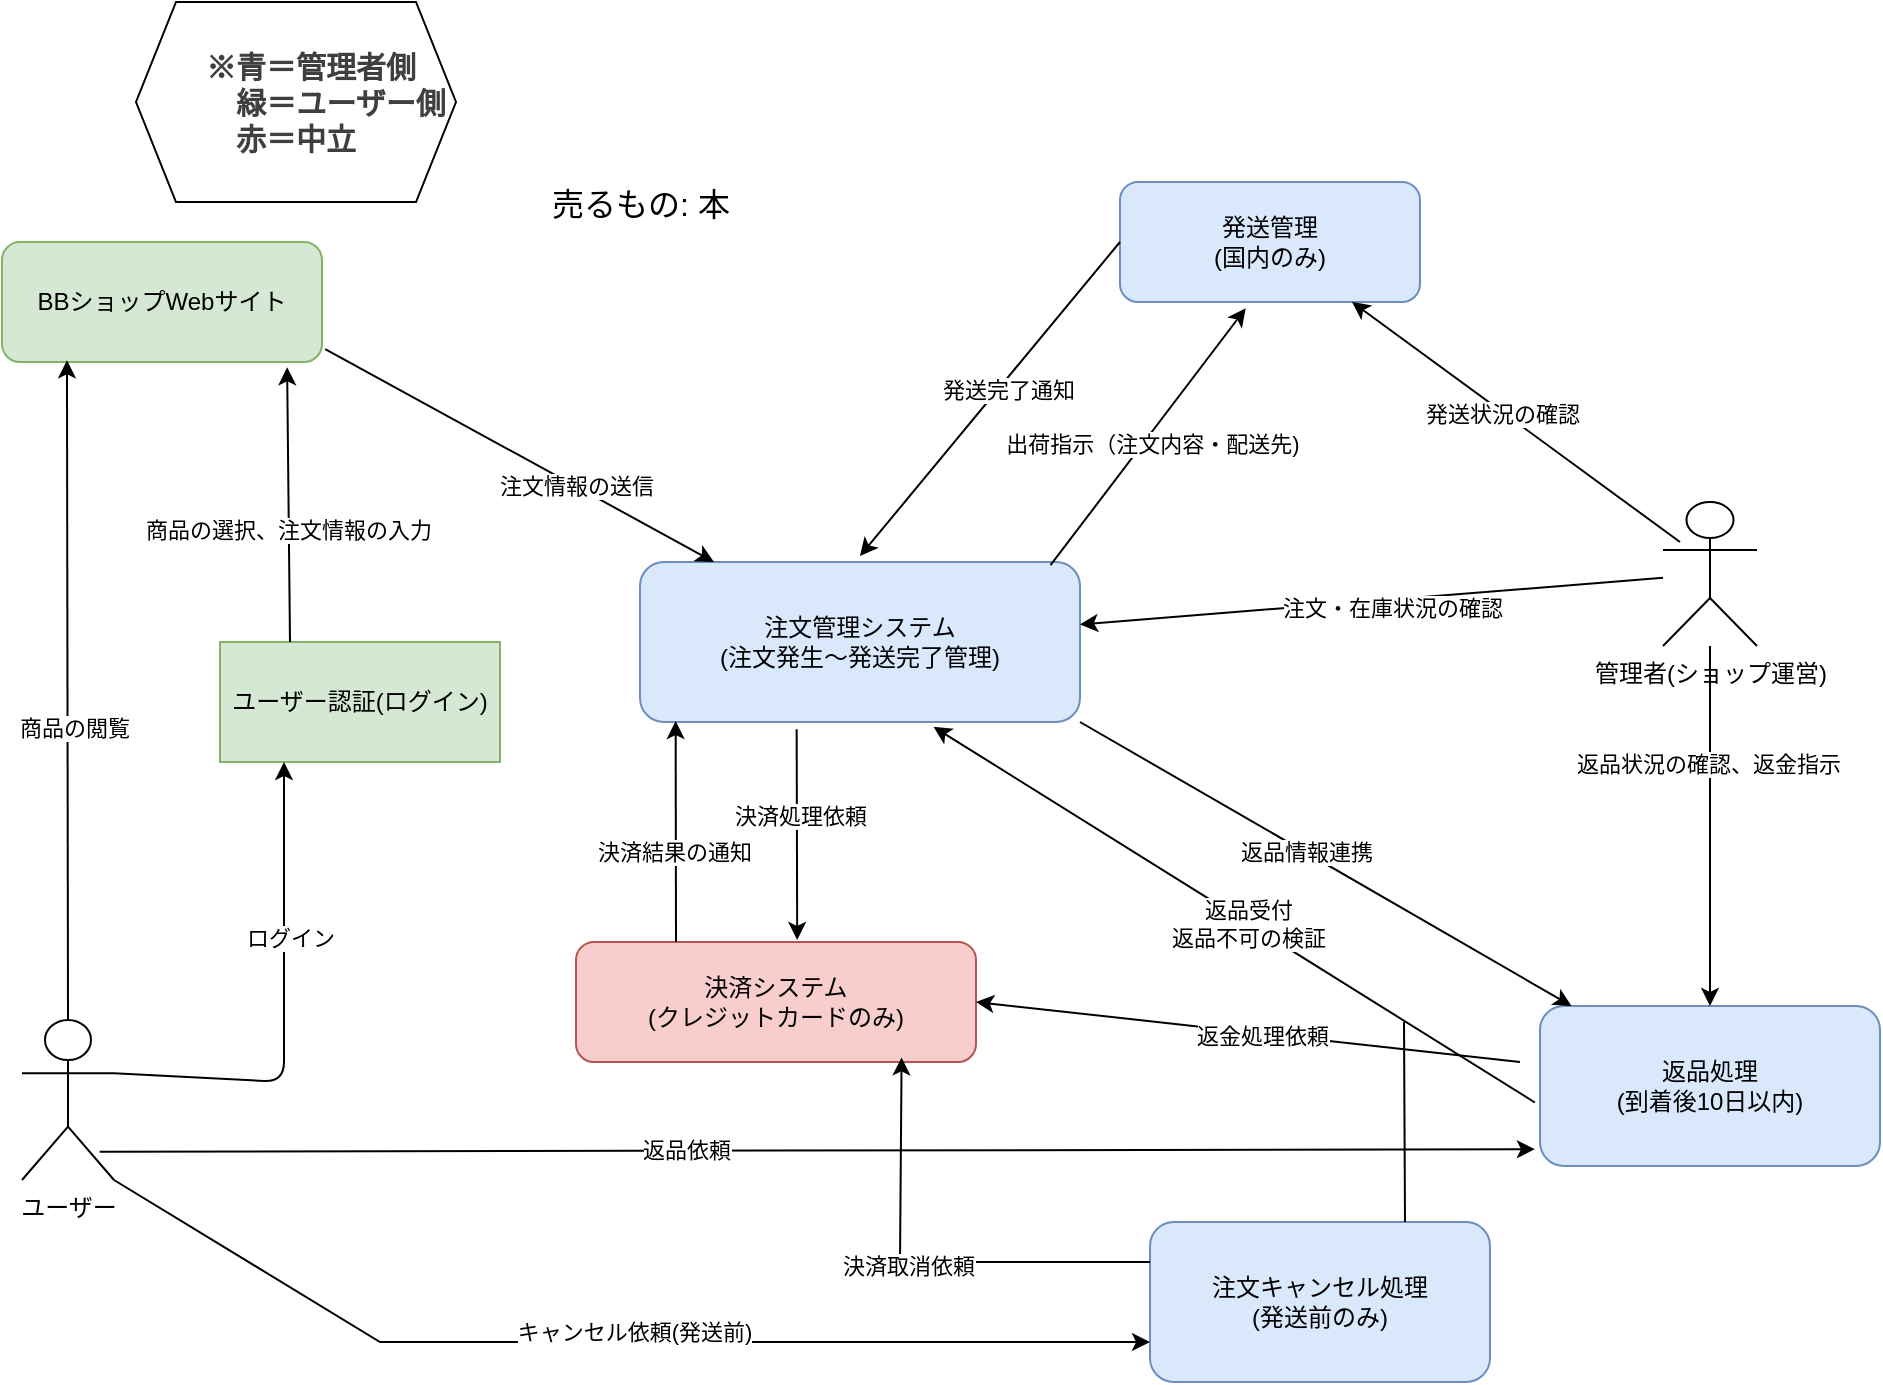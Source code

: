 <mxfile>
    <diagram id="orderSystem" name="BBショップ注文管理システム">
        <mxGraphModel dx="615" dy="584" grid="1" gridSize="10" guides="1" tooltips="1" connect="1" arrows="1" fold="1" page="1" pageScale="1" pageWidth="827" pageHeight="1169" math="0" shadow="0">
            <root>
                <mxCell id="0"/>
                <mxCell id="1" parent="0"/>
                <mxCell id="website" value="BBショップWebサイト" style="shape=rectangle;rounded=1;whiteSpace=wrap;html=1;fillColor=#d5e8d4;strokeColor=#82b366;" parent="1" vertex="1">
                    <mxGeometry x="31" y="140" width="160" height="60" as="geometry"/>
                </mxCell>
                <mxCell id="orderSystemBox" value="注文管理システム&#xa;(注文発生～発送完了管理)" style="shape=rectangle;rounded=1;whiteSpace=wrap;html=1;fillColor=#dae8fc;strokeColor=#6c8ebf;" parent="1" vertex="1">
                    <mxGeometry x="350" y="300" width="220" height="80" as="geometry"/>
                </mxCell>
                <mxCell id="payment" value="決済システム&#xa;(クレジットカードのみ)" style="shape=rectangle;rounded=1;whiteSpace=wrap;html=1;fillColor=#f8cecc;strokeColor=#b85450;" parent="1" vertex="1">
                    <mxGeometry x="318" y="490" width="200" height="60" as="geometry"/>
                </mxCell>
                <mxCell id="shipping" value="発送管理&#xa;(国内のみ)" style="shape=rectangle;rounded=1;whiteSpace=wrap;html=1;fillColor=#dae8fc;strokeColor=#6c8ebf;" parent="1" vertex="1">
                    <mxGeometry x="590" y="110" width="150" height="60" as="geometry"/>
                </mxCell>
                <mxCell id="return" value="返品処理&lt;br&gt;(到着後10日以内)" style="shape=rectangle;rounded=1;whiteSpace=wrap;html=1;fillColor=#dae8fc;strokeColor=#6c8ebf;" parent="1" vertex="1">
                    <mxGeometry x="800" y="522" width="170" height="80" as="geometry"/>
                </mxCell>
                <mxCell id="edge1" style="exitX=0.5;exitY=0;exitDx=0;exitDy=0;exitPerimeter=0;entryX=0.203;entryY=0.986;entryDx=0;entryDy=0;entryPerimeter=0;" parent="1" source="uSMqebVrDV0d1Eh629MW-26" target="website" edge="1">
                    <mxGeometry relative="1" as="geometry">
                        <mxPoint x="214.926" y="545" as="sourcePoint"/>
                    </mxGeometry>
                </mxCell>
                <mxCell id="uSMqebVrDV0d1Eh629MW-1" value="商品の閲覧" style="edgeLabel;html=1;align=center;verticalAlign=middle;resizable=0;points=[];" parent="edge1" vertex="1" connectable="0">
                    <mxGeometry x="-0.116" y="-3" relative="1" as="geometry">
                        <mxPoint as="offset"/>
                    </mxGeometry>
                </mxCell>
                <mxCell id="edge2" style="exitX=1.01;exitY=0.892;exitDx=0;exitDy=0;exitPerimeter=0;" parent="1" source="website" target="orderSystemBox" edge="1">
                    <mxGeometry relative="1" as="geometry"/>
                </mxCell>
                <mxCell id="uSMqebVrDV0d1Eh629MW-2" value="注文情報の送信" style="edgeLabel;html=1;align=center;verticalAlign=middle;resizable=0;points=[];" parent="edge2" vertex="1" connectable="0">
                    <mxGeometry x="0.289" relative="1" as="geometry">
                        <mxPoint as="offset"/>
                    </mxGeometry>
                </mxCell>
                <mxCell id="edge3" style="exitX=0.356;exitY=1.046;exitDx=0;exitDy=0;exitPerimeter=0;entryX=0.553;entryY=-0.017;entryDx=0;entryDy=0;entryPerimeter=0;" parent="1" source="orderSystemBox" target="payment" edge="1">
                    <mxGeometry relative="1" as="geometry"/>
                </mxCell>
                <mxCell id="uSMqebVrDV0d1Eh629MW-4" value="Text" style="edgeLabel;html=1;align=center;verticalAlign=middle;resizable=0;points=[];" parent="edge3" vertex="1" connectable="0">
                    <mxGeometry x="-0.183" y="1" relative="1" as="geometry">
                        <mxPoint as="offset"/>
                    </mxGeometry>
                </mxCell>
                <mxCell id="uSMqebVrDV0d1Eh629MW-5" value="決済処理依頼" style="edgeLabel;html=1;align=center;verticalAlign=middle;resizable=0;points=[];" parent="edge3" vertex="1" connectable="0">
                    <mxGeometry x="-0.183" y="1" relative="1" as="geometry">
                        <mxPoint as="offset"/>
                    </mxGeometry>
                </mxCell>
                <mxCell id="edge4" style="exitX=0.933;exitY=0.02;exitDx=0;exitDy=0;exitPerimeter=0;entryX=0.419;entryY=1.053;entryDx=0;entryDy=0;entryPerimeter=0;" parent="1" source="orderSystemBox" target="shipping" edge="1">
                    <mxGeometry relative="1" as="geometry"/>
                </mxCell>
                <mxCell id="uSMqebVrDV0d1Eh629MW-10" value="出荷指示（注文内容・配送先)" style="edgeLabel;html=1;align=center;verticalAlign=middle;resizable=0;points=[];" parent="edge4" vertex="1" connectable="0">
                    <mxGeometry x="-0.026" y="-2" relative="1" as="geometry">
                        <mxPoint x="1" as="offset"/>
                    </mxGeometry>
                </mxCell>
                <mxCell id="edge5" style="exitX=1;exitY=1;exitDx=0;exitDy=0;" parent="1" source="orderSystemBox" target="return" edge="1">
                    <mxGeometry relative="1" as="geometry"/>
                </mxCell>
                <mxCell id="uSMqebVrDV0d1Eh629MW-3" value="返品情報連携" style="edgeLabel;html=1;align=center;verticalAlign=middle;resizable=0;points=[];" parent="edge5" vertex="1" connectable="0">
                    <mxGeometry x="-0.084" relative="1" as="geometry">
                        <mxPoint as="offset"/>
                    </mxGeometry>
                </mxCell>
                <mxCell id="edge6" style="" parent="1" source="uSMqebVrDV0d1Eh629MW-57" target="orderSystemBox" edge="1">
                    <mxGeometry relative="1" as="geometry">
                        <mxPoint x="810" y="323.529" as="sourcePoint"/>
                    </mxGeometry>
                </mxCell>
                <mxCell id="uSMqebVrDV0d1Eh629MW-16" value="注文・在庫状況の確認" style="edgeLabel;html=1;align=center;verticalAlign=middle;resizable=0;points=[];" parent="edge6" vertex="1" connectable="0">
                    <mxGeometry x="-0.066" y="4" relative="1" as="geometry">
                        <mxPoint as="offset"/>
                    </mxGeometry>
                </mxCell>
                <mxCell id="edge7" style="exitX=0.181;exitY=0.278;exitDx=0;exitDy=0;exitPerimeter=0;" parent="1" source="uSMqebVrDV0d1Eh629MW-57" target="shipping" edge="1">
                    <mxGeometry relative="1" as="geometry">
                        <mxPoint x="848.333" y="290.0" as="sourcePoint"/>
                    </mxGeometry>
                </mxCell>
                <mxCell id="uSMqebVrDV0d1Eh629MW-51" value="発送状況の確認" style="edgeLabel;html=1;align=center;verticalAlign=middle;resizable=0;points=[];" parent="edge7" vertex="1" connectable="0">
                    <mxGeometry x="0.081" y="1" relative="1" as="geometry">
                        <mxPoint as="offset"/>
                    </mxGeometry>
                </mxCell>
                <mxCell id="edge8" style="" parent="1" source="uSMqebVrDV0d1Eh629MW-57" target="return" edge="1">
                    <mxGeometry relative="1" as="geometry">
                        <mxPoint x="885" y="350.0" as="sourcePoint"/>
                    </mxGeometry>
                </mxCell>
                <mxCell id="uSMqebVrDV0d1Eh629MW-17" value="返品状況の確認、返金指示" style="edgeLabel;html=1;align=center;verticalAlign=middle;resizable=0;points=[];" parent="edge8" vertex="1" connectable="0">
                    <mxGeometry x="-0.347" y="-1" relative="1" as="geometry">
                        <mxPoint as="offset"/>
                    </mxGeometry>
                </mxCell>
                <mxCell id="uSMqebVrDV0d1Eh629MW-6" style="entryX=0.081;entryY=0.994;entryDx=0;entryDy=0;entryPerimeter=0;exitX=0.25;exitY=0;exitDx=0;exitDy=0;" parent="1" source="payment" target="orderSystemBox" edge="1">
                    <mxGeometry relative="1" as="geometry">
                        <mxPoint x="319" y="390" as="sourcePoint"/>
                        <mxPoint x="240" y="450" as="targetPoint"/>
                    </mxGeometry>
                </mxCell>
                <mxCell id="uSMqebVrDV0d1Eh629MW-7" value="決済結果の通知" style="edgeLabel;html=1;align=center;verticalAlign=middle;resizable=0;points=[];" parent="uSMqebVrDV0d1Eh629MW-6" vertex="1" connectable="0">
                    <mxGeometry x="-0.183" y="1" relative="1" as="geometry">
                        <mxPoint as="offset"/>
                    </mxGeometry>
                </mxCell>
                <mxCell id="uSMqebVrDV0d1Eh629MW-13" style="exitX=0;exitY=0.5;exitDx=0;exitDy=0;" parent="1" source="shipping" edge="1">
                    <mxGeometry relative="1" as="geometry">
                        <mxPoint x="460" y="307" as="sourcePoint"/>
                        <mxPoint x="460" y="297" as="targetPoint"/>
                    </mxGeometry>
                </mxCell>
                <mxCell id="uSMqebVrDV0d1Eh629MW-14" value="&lt;span style=&quot;color: rgba(0, 0, 0, 0); font-family: monospace; font-size: 0px; text-align: start; background-color: rgb(236, 236, 236);&quot;&gt;%3CmxGraphModel%3E%3Croot%3E%3CmxCell%20id%3D%220%22%2F%3E%3CmxCell%20id%3D%221%22%20parent%3D%220%22%2F%3E%3CmxCell%20id%3D%222%22%20style%3D%22exitX%3D0.818%3BexitY%3D-0.043%3BexitDx%3D0%3BexitDy%3D0%3BexitPerimeter%3D0%3B%22%20edge%3D%221%22%20parent%3D%221%22%3E%3CmxGeometry%20relative%3D%221%22%20as%3D%22geometry%22%3E%3CmxPoint%20x%3D%22530%22%20y%3D%22297%22%20as%3D%22sourcePoint%22%2F%3E%3CmxPoint%20x%3D%22602%22%20y%3D%22130%22%20as%3D%22targetPoint%22%2F%3E%3C%2FmxGeometry%3E%3C%2FmxCell%3E%3CmxCell%20id%3D%223%22%20value%3D%22%E5%87%BA%E8%8D%B7%E6%8C%87%E7%A4%BA%EF%BC%88%E6%B3%A8%E6%96%87%E5%86%85%E5%AE%B9%E3%83%BB%E9%85%8D%E9%80%81%E5%85%88)%22%20style%3D%22edgeLabel%3Bhtml%3D1%3Balign%3Dcenter%3BverticalAlign%3Dmiddle%3Bresizable%3D0%3Bpoints%3D%5B%5D%3B%22%20vertex%3D%221%22%20connectable%3D%220%22%20parent%3D%222%22%3E%3CmxGeometry%20x%3D%22-0.026%22%20y%3D%22-2%22%20relative%3D%221%22%20as%3D%22geometry%22%3E%3CmxPoint%20x%3D%221%22%20as%3D%22offset%22%2F%3E%3C%2FmxGeometry%3E%3C%2FmxCell%3E%3C%2Froot%3E%3C%2FmxGraphModel%3E&lt;/span&gt;" style="edgeLabel;html=1;align=center;verticalAlign=middle;resizable=0;points=[];" parent="uSMqebVrDV0d1Eh629MW-13" vertex="1" connectable="0">
                    <mxGeometry x="-0.026" y="-2" relative="1" as="geometry">
                        <mxPoint x="1" as="offset"/>
                    </mxGeometry>
                </mxCell>
                <mxCell id="uSMqebVrDV0d1Eh629MW-15" value="発送完了通知" style="edgeLabel;html=1;align=center;verticalAlign=middle;resizable=0;points=[];" parent="uSMqebVrDV0d1Eh629MW-13" vertex="1" connectable="0">
                    <mxGeometry x="-0.099" y="3" relative="1" as="geometry">
                        <mxPoint y="1" as="offset"/>
                    </mxGeometry>
                </mxCell>
                <mxCell id="uSMqebVrDV0d1Eh629MW-18" style="entryX=0.667;entryY=1.03;entryDx=0;entryDy=0;exitX=-0.015;exitY=0.603;exitDx=0;exitDy=0;exitPerimeter=0;entryPerimeter=0;" parent="1" source="return" target="orderSystemBox" edge="1">
                    <mxGeometry relative="1" as="geometry">
                        <mxPoint x="790" y="480" as="sourcePoint"/>
                        <mxPoint x="890" y="546" as="targetPoint"/>
                    </mxGeometry>
                </mxCell>
                <mxCell id="uSMqebVrDV0d1Eh629MW-19" value="&lt;span style=&quot;color: rgba(0, 0, 0, 0); font-family: monospace; font-size: 0px; text-align: start; background-color: rgb(236, 236, 236);&quot;&gt;%3CmxGraphModel%3E%3Croot%3E%3CmxCell%20id%3D%220%22%2F%3E%3CmxCell%20id%3D%221%22%20parent%3D%220%22%2F%3E%3CmxCell%20id%3D%222%22%20edge%3D%221%22%20parent%3D%221%22%3E%3CmxGeometry%20relative%3D%221%22%20as%3D%22geometry%22%3E%3CmxPoint%20x%3D%22570%22%20y%3D%22376%22%20as%3D%22sourcePoint%22%2F%3E%3CmxPoint%20x%3D%22800%22%20y%3D%22452%22%20as%3D%22targetPoint%22%2F%3E%3C%2FmxGeometry%3E%3C%2FmxCell%3E%3CmxCell%20id%3D%223%22%20value%3D%22%E8%BF%94%E5%93%81%E4%BE%9D%E9%A0%BC%E3%81%AE%E9%80%9A%E7%9F%A5%22%20style%3D%22edgeLabel%3Bhtml%3D1%3Balign%3Dcenter%3BverticalAlign%3Dmiddle%3Bresizable%3D0%3Bpoints%3D%5B%5D%3B%22%20vertex%3D%221%22%20connectable%3D%220%22%20parent%3D%222%22%3E%3CmxGeometry%20x%3D%22-0.084%22%20relative%3D%221%22%20as%3D%22geometry%22%3E%3CmxPoint%20as%3D%22offset%22%2F%3E%3C%2FmxGeometry%3E%3C%2FmxCell%3E%3C%2Froot%3E%3C%2FmxGraphModel%3E&lt;/span&gt;" style="edgeLabel;html=1;align=center;verticalAlign=middle;resizable=0;points=[];" parent="uSMqebVrDV0d1Eh629MW-18" vertex="1" connectable="0">
                    <mxGeometry x="-0.084" relative="1" as="geometry">
                        <mxPoint as="offset"/>
                    </mxGeometry>
                </mxCell>
                <mxCell id="uSMqebVrDV0d1Eh629MW-20" value="返品受付&lt;div&gt;返品不可の検証&lt;/div&gt;" style="edgeLabel;html=1;align=center;verticalAlign=middle;resizable=0;points=[];" parent="uSMqebVrDV0d1Eh629MW-18" vertex="1" connectable="0">
                    <mxGeometry x="-0.051" relative="1" as="geometry">
                        <mxPoint x="-1" as="offset"/>
                    </mxGeometry>
                </mxCell>
                <mxCell id="uSMqebVrDV0d1Eh629MW-23" style="entryX=-0.015;entryY=0.895;entryDx=0;entryDy=0;entryPerimeter=0;exitX=0.844;exitY=0.824;exitDx=0;exitDy=0;exitPerimeter=0;" parent="1" source="uSMqebVrDV0d1Eh629MW-26" target="return" edge="1">
                    <mxGeometry relative="1" as="geometry">
                        <mxPoint x="275" y="570" as="sourcePoint"/>
                        <mxPoint x="402" y="600" as="targetPoint"/>
                    </mxGeometry>
                </mxCell>
                <mxCell id="uSMqebVrDV0d1Eh629MW-24" value="返品依頼" style="edgeLabel;html=1;align=center;verticalAlign=middle;resizable=0;points=[];" parent="uSMqebVrDV0d1Eh629MW-23" vertex="1" connectable="0">
                    <mxGeometry x="-0.183" y="1" relative="1" as="geometry">
                        <mxPoint as="offset"/>
                    </mxGeometry>
                </mxCell>
                <mxCell id="uSMqebVrDV0d1Eh629MW-26" value="ユーザー" style="shape=umlActor;verticalLabelPosition=bottom;verticalAlign=top;html=1;outlineConnect=0;" parent="1" vertex="1">
                    <mxGeometry x="41" y="529" width="46" height="80" as="geometry"/>
                </mxCell>
                <mxCell id="uSMqebVrDV0d1Eh629MW-29" value="ユーザー認証(ログイン)" style="rounded=0;whiteSpace=wrap;html=1;fillColor=#d5e8d4;strokeColor=#82b366;" parent="1" vertex="1">
                    <mxGeometry x="140" y="340" width="140" height="60" as="geometry"/>
                </mxCell>
                <mxCell id="uSMqebVrDV0d1Eh629MW-32" style="exitX=0.25;exitY=0;exitDx=0;exitDy=0;entryX=0.891;entryY=1.044;entryDx=0;entryDy=0;entryPerimeter=0;" parent="1" source="uSMqebVrDV0d1Eh629MW-29" target="website" edge="1">
                    <mxGeometry relative="1" as="geometry">
                        <mxPoint x="180" y="310" as="sourcePoint"/>
                        <mxPoint x="180" y="200" as="targetPoint"/>
                    </mxGeometry>
                </mxCell>
                <mxCell id="uSMqebVrDV0d1Eh629MW-33" value="商品の選択、注文情報の入力" style="edgeLabel;html=1;align=center;verticalAlign=middle;resizable=0;points=[];" parent="uSMqebVrDV0d1Eh629MW-32" vertex="1" connectable="0">
                    <mxGeometry x="-0.183" y="1" relative="1" as="geometry">
                        <mxPoint as="offset"/>
                    </mxGeometry>
                </mxCell>
                <mxCell id="uSMqebVrDV0d1Eh629MW-34" style="entryX=0.25;entryY=1;entryDx=0;entryDy=0;exitX=1;exitY=0.333;exitDx=0;exitDy=0;exitPerimeter=0;" parent="1" source="uSMqebVrDV0d1Eh629MW-26" edge="1">
                    <mxGeometry relative="1" as="geometry">
                        <mxPoint x="107" y="560" as="sourcePoint"/>
                        <mxPoint x="172" y="400" as="targetPoint"/>
                        <Array as="points">
                            <mxPoint x="172" y="560"/>
                        </Array>
                    </mxGeometry>
                </mxCell>
                <mxCell id="uSMqebVrDV0d1Eh629MW-50" value="ログイン" style="edgeLabel;html=1;align=center;verticalAlign=middle;resizable=0;points=[];" parent="uSMqebVrDV0d1Eh629MW-34" vertex="1" connectable="0">
                    <mxGeometry x="0.287" y="-3" relative="1" as="geometry">
                        <mxPoint as="offset"/>
                    </mxGeometry>
                </mxCell>
                <mxCell id="uSMqebVrDV0d1Eh629MW-37" value="&lt;font style=&quot;font-size: 16px;&quot;&gt;売るもの: 本&lt;/font&gt;" style="text;html=1;align=center;verticalAlign=middle;resizable=0;points=[];autosize=1;strokeColor=none;fillColor=default;" parent="1" vertex="1">
                    <mxGeometry x="295" y="106" width="110" height="30" as="geometry"/>
                </mxCell>
                <mxCell id="uSMqebVrDV0d1Eh629MW-44" value="注文キャンセル処理&lt;br&gt;(発送前のみ)" style="shape=rectangle;rounded=1;whiteSpace=wrap;html=1;fillColor=#dae8fc;strokeColor=#6c8ebf;" parent="1" vertex="1">
                    <mxGeometry x="605" y="630" width="170" height="80" as="geometry"/>
                </mxCell>
                <mxCell id="uSMqebVrDV0d1Eh629MW-45" value="" style="endArrow=none;html=1;rounded=0;exitX=0.75;exitY=0;exitDx=0;exitDy=0;" parent="1" source="uSMqebVrDV0d1Eh629MW-44" edge="1">
                    <mxGeometry width="50" height="50" relative="1" as="geometry">
                        <mxPoint x="480" y="570" as="sourcePoint"/>
                        <mxPoint x="732" y="530" as="targetPoint"/>
                    </mxGeometry>
                </mxCell>
                <mxCell id="uSMqebVrDV0d1Eh629MW-46" value="" style="endArrow=classic;html=1;rounded=0;exitX=0;exitY=0.25;exitDx=0;exitDy=0;entryX=0.814;entryY=0.962;entryDx=0;entryDy=0;entryPerimeter=0;" parent="1" source="uSMqebVrDV0d1Eh629MW-44" target="payment" edge="1">
                    <mxGeometry width="50" height="50" relative="1" as="geometry">
                        <mxPoint x="480" y="570" as="sourcePoint"/>
                        <mxPoint x="530" y="520" as="targetPoint"/>
                        <Array as="points">
                            <mxPoint x="480" y="650"/>
                        </Array>
                    </mxGeometry>
                </mxCell>
                <mxCell id="uSMqebVrDV0d1Eh629MW-47" value="決済取消依頼" style="edgeLabel;html=1;align=center;verticalAlign=middle;resizable=0;points=[];" parent="uSMqebVrDV0d1Eh629MW-46" vertex="1" connectable="0">
                    <mxGeometry x="0.067" y="2" relative="1" as="geometry">
                        <mxPoint as="offset"/>
                    </mxGeometry>
                </mxCell>
                <mxCell id="uSMqebVrDV0d1Eh629MW-48" value="" style="endArrow=classic;html=1;rounded=0;entryX=1;entryY=0.5;entryDx=0;entryDy=0;" parent="1" target="payment" edge="1">
                    <mxGeometry width="50" height="50" relative="1" as="geometry">
                        <mxPoint x="790" y="550" as="sourcePoint"/>
                        <mxPoint x="580" y="410" as="targetPoint"/>
                    </mxGeometry>
                </mxCell>
                <mxCell id="uSMqebVrDV0d1Eh629MW-49" value="返金処理依頼" style="edgeLabel;html=1;align=center;verticalAlign=middle;resizable=0;points=[];" parent="uSMqebVrDV0d1Eh629MW-48" vertex="1" connectable="0">
                    <mxGeometry x="-0.053" y="1" relative="1" as="geometry">
                        <mxPoint as="offset"/>
                    </mxGeometry>
                </mxCell>
                <mxCell id="uSMqebVrDV0d1Eh629MW-55" value="" style="endArrow=classic;html=1;rounded=0;entryX=0;entryY=0.75;entryDx=0;entryDy=0;exitX=1;exitY=1;exitDx=0;exitDy=0;exitPerimeter=0;" parent="1" source="uSMqebVrDV0d1Eh629MW-26" target="uSMqebVrDV0d1Eh629MW-44" edge="1">
                    <mxGeometry width="50" height="50" relative="1" as="geometry">
                        <mxPoint x="70" y="610" as="sourcePoint"/>
                        <mxPoint x="290" y="645" as="targetPoint"/>
                        <Array as="points">
                            <mxPoint x="220" y="690"/>
                        </Array>
                    </mxGeometry>
                </mxCell>
                <mxCell id="uSMqebVrDV0d1Eh629MW-56" value="キャンセル依頼(発送前)" style="edgeLabel;html=1;align=center;verticalAlign=middle;resizable=0;points=[];" parent="uSMqebVrDV0d1Eh629MW-55" vertex="1" connectable="0">
                    <mxGeometry x="0.045" y="5" relative="1" as="geometry">
                        <mxPoint as="offset"/>
                    </mxGeometry>
                </mxCell>
                <mxCell id="uSMqebVrDV0d1Eh629MW-57" value="管理者(ショップ運営)" style="shape=umlActor;verticalLabelPosition=bottom;verticalAlign=top;html=1;" parent="1" vertex="1">
                    <mxGeometry x="861.5" y="270" width="47" height="72" as="geometry"/>
                </mxCell>
                <mxCell id="3" value="&lt;span style=&quot;color: rgb(63, 63, 63); scrollbar-color: rgb(226, 226, 226) rgb(251, 251, 251); text-wrap-mode: nowrap; background-color: rgb(255, 255, 255);&quot;&gt;　※青＝管理者側&lt;/span&gt;&lt;div style=&quot;color: rgb(63, 63, 63); scrollbar-color: rgb(226, 226, 226) rgb(251, 251, 251); text-wrap-mode: nowrap;&quot;&gt;&lt;span style=&quot;color: rgb(63, 63, 63); scrollbar-color: rgb(226, 226, 226) rgb(251, 251, 251); background-color: rgb(255, 255, 255);&quot;&gt;　　　緑＝ユーザー側&lt;/span&gt;&lt;/div&gt;&lt;div style=&quot;color: rgb(63, 63, 63); scrollbar-color: rgb(226, 226, 226) rgb(251, 251, 251); text-wrap-mode: nowrap;&quot;&gt;&lt;span style=&quot;background-color: light-dark(rgb(255, 255, 255), rgb(18, 18, 18));&quot;&gt;赤＝中立&lt;/span&gt;&lt;/div&gt;" style="shape=hexagon;perimeter=hexagonPerimeter2;whiteSpace=wrap;html=1;fixedSize=1;fontStyle=1;fontSize=15;" vertex="1" parent="1">
                    <mxGeometry x="98" y="20" width="160" height="100" as="geometry"/>
                </mxCell>
            </root>
        </mxGraphModel>
    </diagram>
</mxfile>